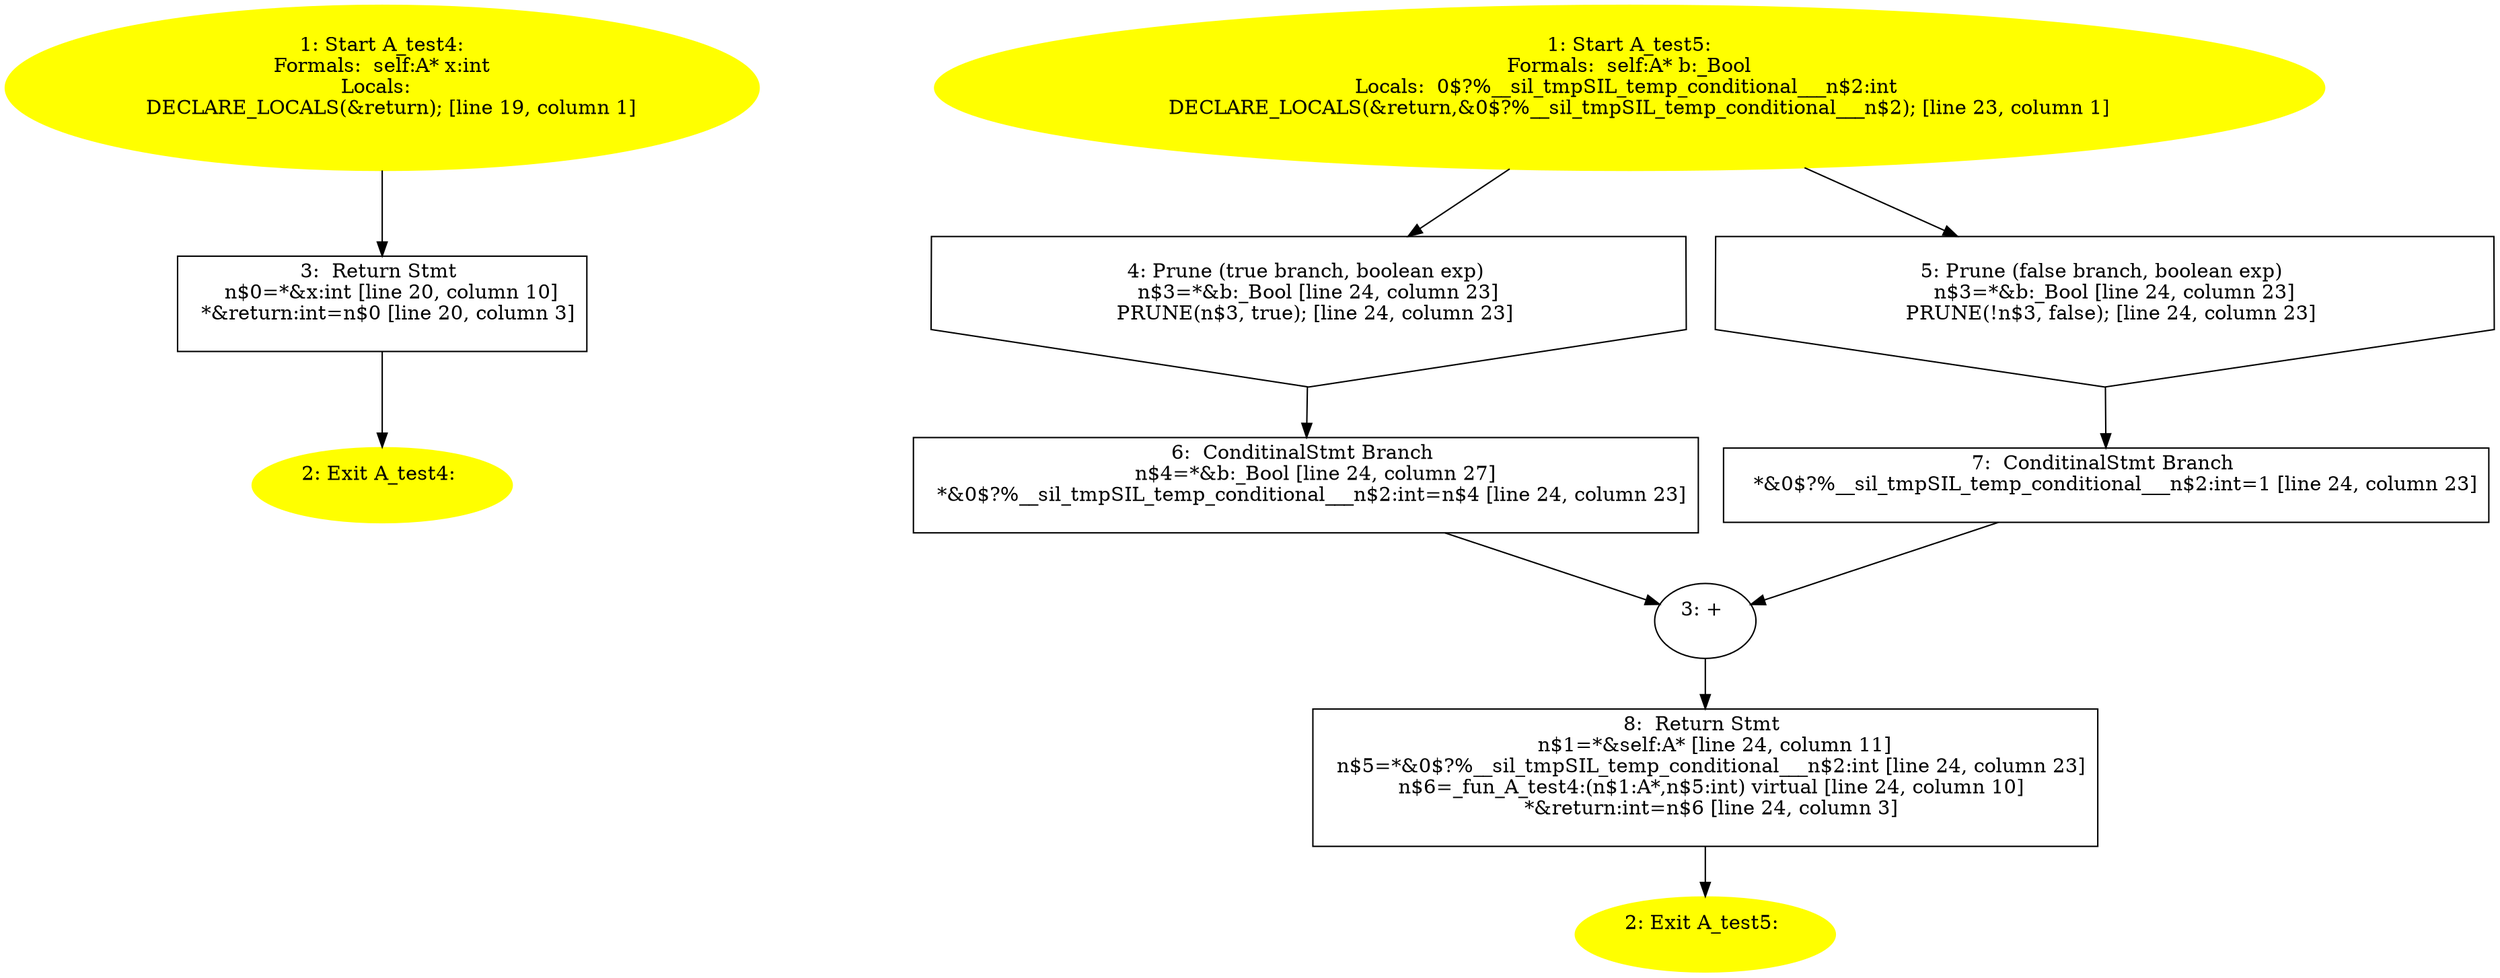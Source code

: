 /* @generated */
digraph cfg {
"test4:#A#instance.718a300d6fa63609a70f22221a548ee5_1" [label="1: Start A_test4:\nFormals:  self:A* x:int\nLocals:  \n   DECLARE_LOCALS(&return); [line 19, column 1]\n " color=yellow style=filled]
	

	 "test4:#A#instance.718a300d6fa63609a70f22221a548ee5_1" -> "test4:#A#instance.718a300d6fa63609a70f22221a548ee5_3" ;
"test4:#A#instance.718a300d6fa63609a70f22221a548ee5_2" [label="2: Exit A_test4: \n  " color=yellow style=filled]
	

"test4:#A#instance.718a300d6fa63609a70f22221a548ee5_3" [label="3:  Return Stmt \n   n$0=*&x:int [line 20, column 10]\n  *&return:int=n$0 [line 20, column 3]\n " shape="box"]
	

	 "test4:#A#instance.718a300d6fa63609a70f22221a548ee5_3" -> "test4:#A#instance.718a300d6fa63609a70f22221a548ee5_2" ;
"test5:#A#instance.4d6ac42705853160b533ab46b444624a_1" [label="1: Start A_test5:\nFormals:  self:A* b:_Bool\nLocals:  0$?%__sil_tmpSIL_temp_conditional___n$2:int \n   DECLARE_LOCALS(&return,&0$?%__sil_tmpSIL_temp_conditional___n$2); [line 23, column 1]\n " color=yellow style=filled]
	

	 "test5:#A#instance.4d6ac42705853160b533ab46b444624a_1" -> "test5:#A#instance.4d6ac42705853160b533ab46b444624a_4" ;
	 "test5:#A#instance.4d6ac42705853160b533ab46b444624a_1" -> "test5:#A#instance.4d6ac42705853160b533ab46b444624a_5" ;
"test5:#A#instance.4d6ac42705853160b533ab46b444624a_2" [label="2: Exit A_test5: \n  " color=yellow style=filled]
	

"test5:#A#instance.4d6ac42705853160b533ab46b444624a_3" [label="3: + \n  " ]
	

	 "test5:#A#instance.4d6ac42705853160b533ab46b444624a_3" -> "test5:#A#instance.4d6ac42705853160b533ab46b444624a_8" ;
"test5:#A#instance.4d6ac42705853160b533ab46b444624a_4" [label="4: Prune (true branch, boolean exp) \n   n$3=*&b:_Bool [line 24, column 23]\n  PRUNE(n$3, true); [line 24, column 23]\n " shape="invhouse"]
	

	 "test5:#A#instance.4d6ac42705853160b533ab46b444624a_4" -> "test5:#A#instance.4d6ac42705853160b533ab46b444624a_6" ;
"test5:#A#instance.4d6ac42705853160b533ab46b444624a_5" [label="5: Prune (false branch, boolean exp) \n   n$3=*&b:_Bool [line 24, column 23]\n  PRUNE(!n$3, false); [line 24, column 23]\n " shape="invhouse"]
	

	 "test5:#A#instance.4d6ac42705853160b533ab46b444624a_5" -> "test5:#A#instance.4d6ac42705853160b533ab46b444624a_7" ;
"test5:#A#instance.4d6ac42705853160b533ab46b444624a_6" [label="6:  ConditinalStmt Branch \n   n$4=*&b:_Bool [line 24, column 27]\n  *&0$?%__sil_tmpSIL_temp_conditional___n$2:int=n$4 [line 24, column 23]\n " shape="box"]
	

	 "test5:#A#instance.4d6ac42705853160b533ab46b444624a_6" -> "test5:#A#instance.4d6ac42705853160b533ab46b444624a_3" ;
"test5:#A#instance.4d6ac42705853160b533ab46b444624a_7" [label="7:  ConditinalStmt Branch \n   *&0$?%__sil_tmpSIL_temp_conditional___n$2:int=1 [line 24, column 23]\n " shape="box"]
	

	 "test5:#A#instance.4d6ac42705853160b533ab46b444624a_7" -> "test5:#A#instance.4d6ac42705853160b533ab46b444624a_3" ;
"test5:#A#instance.4d6ac42705853160b533ab46b444624a_8" [label="8:  Return Stmt \n   n$1=*&self:A* [line 24, column 11]\n  n$5=*&0$?%__sil_tmpSIL_temp_conditional___n$2:int [line 24, column 23]\n  n$6=_fun_A_test4:(n$1:A*,n$5:int) virtual [line 24, column 10]\n  *&return:int=n$6 [line 24, column 3]\n " shape="box"]
	

	 "test5:#A#instance.4d6ac42705853160b533ab46b444624a_8" -> "test5:#A#instance.4d6ac42705853160b533ab46b444624a_2" ;
}
